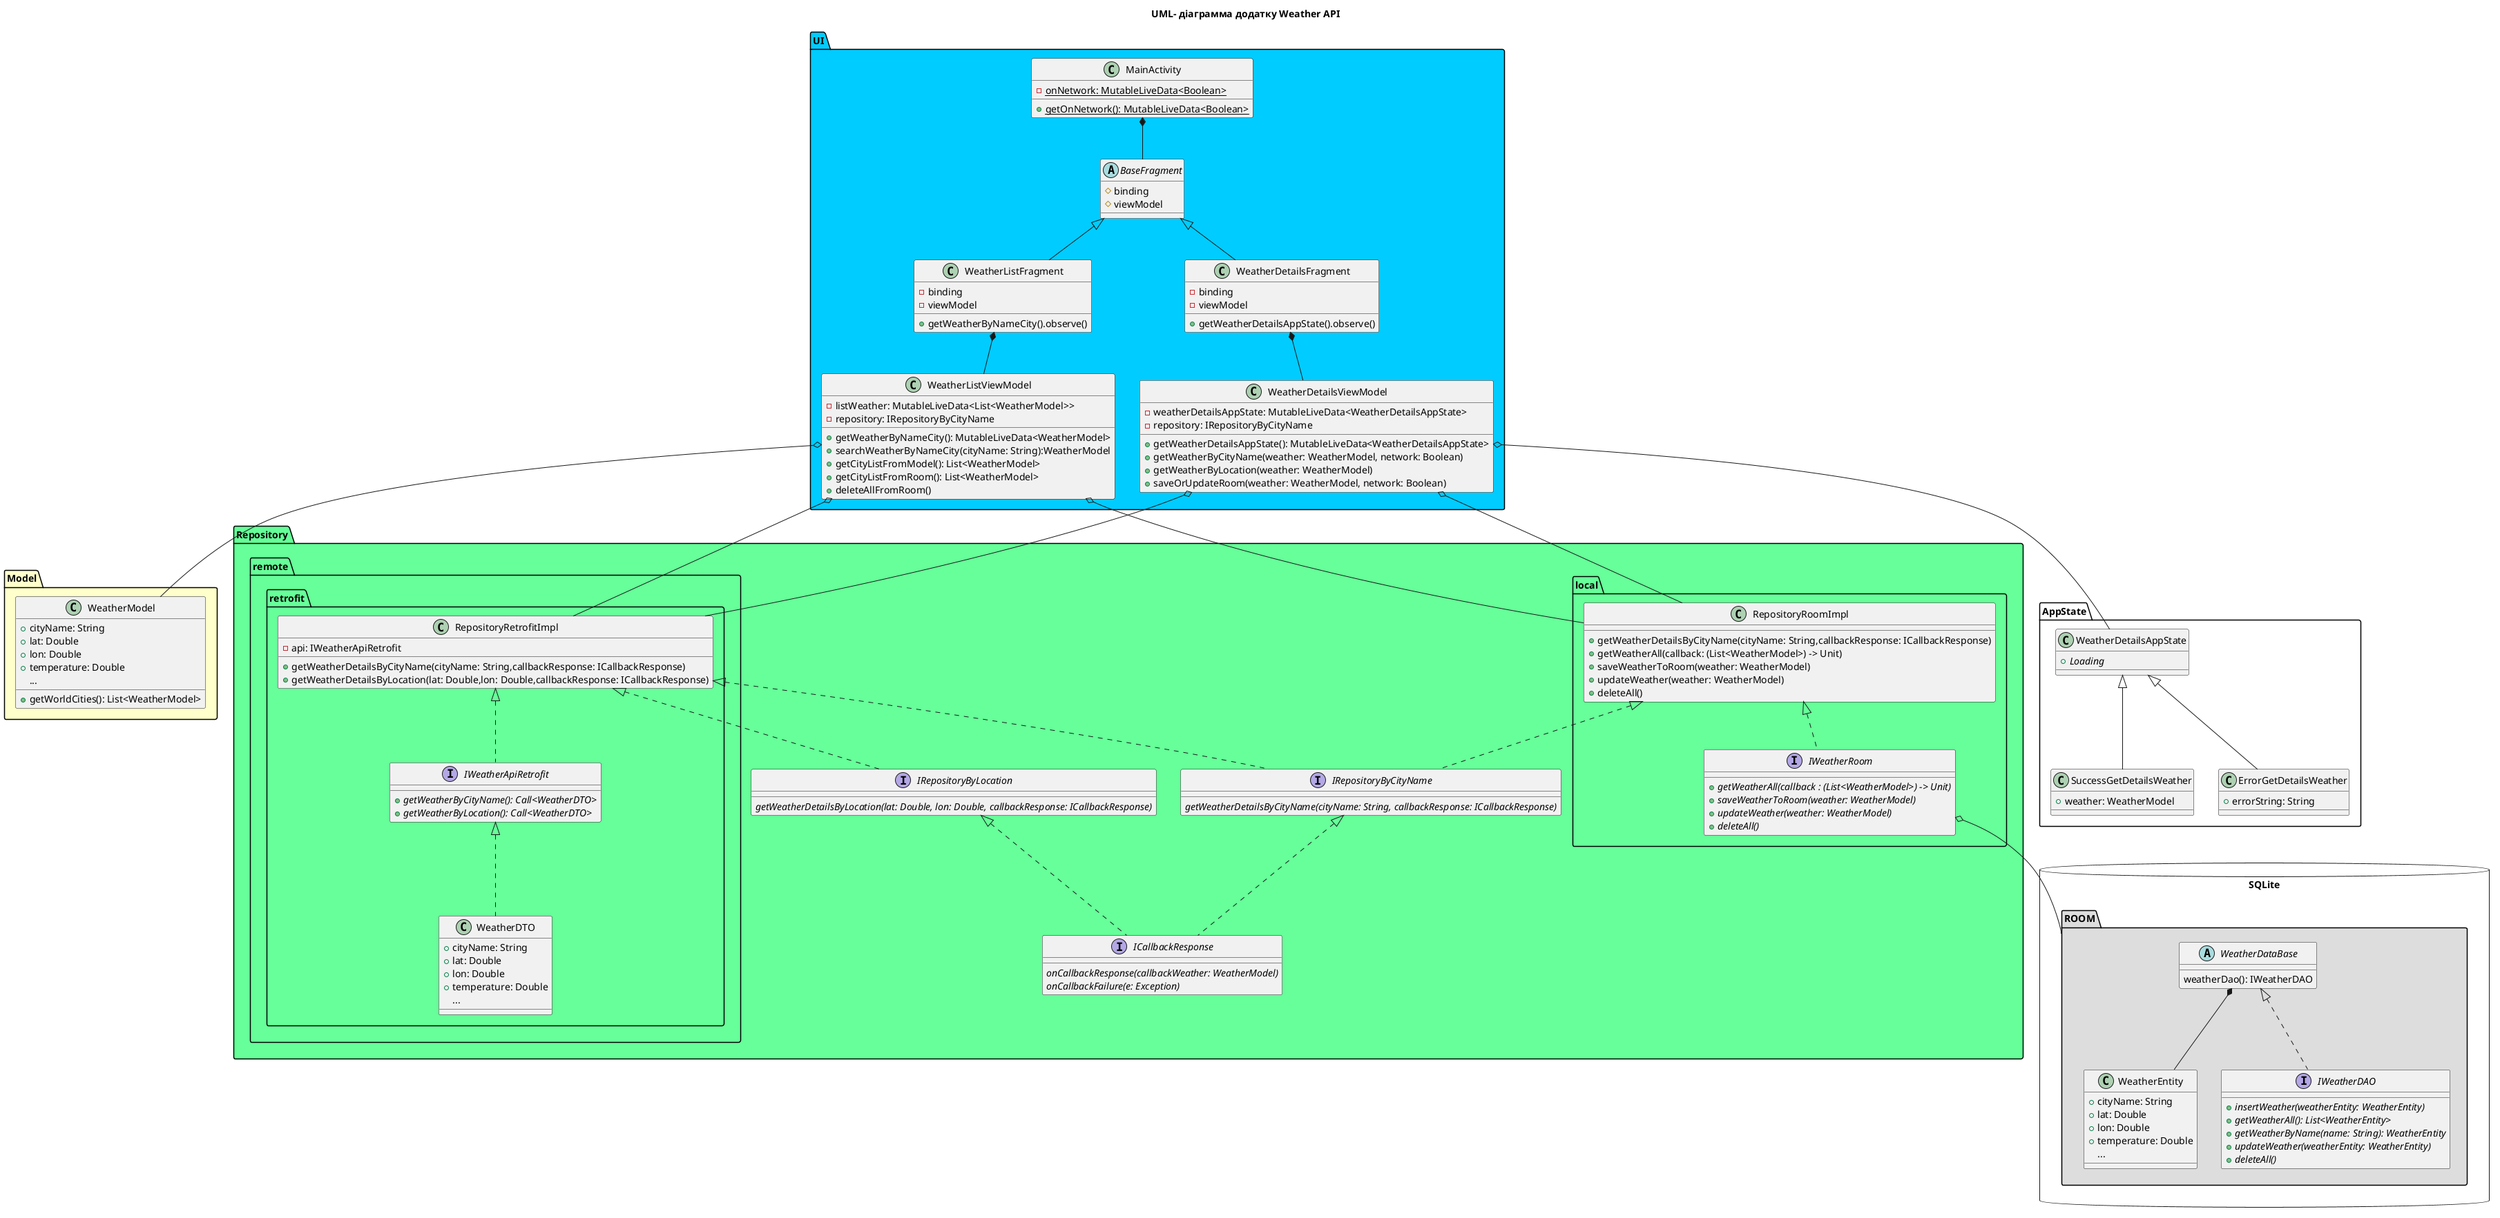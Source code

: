@startuml
'https://plantuml.com/sequence-diagram

title
UML- діаграмма додатку Weather API
end title

package Model #FFFFCC {
    class WeatherModel {
        + cityName: String
        + lat: Double
        + lon: Double
        + temperature: Double
        ...
        + getWorldCities(): List<WeatherModel>
    }
}

package UI #00CCFF {

    class MainActivity {
    - {static}onNetwork: MutableLiveData<Boolean>
    + {static}getOnNetwork(): MutableLiveData<Boolean>
    }
    abstract class BaseFragment{
     #binding
     #viewModel
    }

    class WeatherListFragment{
        - binding
        - viewModel
        + getWeatherByNameCity().observe()
    }
    class WeatherListViewModel{
    - listWeather: MutableLiveData<List<WeatherModel>>
    - repository: IRepositoryByCityName
    + getWeatherByNameCity(): MutableLiveData<WeatherModel>
    + searchWeatherByNameCity(cityName: String):WeatherModel
    + getCityListFromModel(): List<WeatherModel>
    + getCityListFromRoom(): List<WeatherModel>
    + deleteAllFromRoom()
    }

    class WeatherDetailsFragment{
        - binding
        - viewModel
        + getWeatherDetailsAppState().observe()
    }

    class WeatherDetailsViewModel{
        - weatherDetailsAppState: MutableLiveData<WeatherDetailsAppState>
        - repository: IRepositoryByCityName
        + getWeatherDetailsAppState(): MutableLiveData<WeatherDetailsAppState>
        + getWeatherByCityName(weather: WeatherModel, network: Boolean)
        + getWeatherByLocation(weather: WeatherModel)
        + saveOrUpdateRoom(weather: WeatherModel, network: Boolean)
    }

}


package AppState {

class WeatherDetailsAppState {

        + {abstract} Loading
        }
    class SuccessGetDetailsWeather {
        + weather: WeatherModel
    }
    class ErrorGetDetailsWeather{
        + errorString: String
    }

}

package Repository #66FF99 {
    interface IRepositoryByCityName {
    {abstract}getWeatherDetailsByCityName(cityName: String, callbackResponse: ICallbackResponse)
     }
    interface IRepositoryByLocation {
    {abstract}getWeatherDetailsByLocation(lat: Double, lon: Double, callbackResponse: ICallbackResponse)
    }
    interface ICallbackResponse {
        {abstract}onCallbackResponse(callbackWeather: WeatherModel)
        {abstract}onCallbackFailure(e: Exception)
    }


    package local {
        interface IWeatherRoom {
            + {abstract}getWeatherAll(callback : (List<WeatherModel>) -> Unit)
            + {abstract}saveWeatherToRoom(weather: WeatherModel)
            + {abstract}updateWeather(weather: WeatherModel)
            + {abstract}deleteAll()
        }
        class RepositoryRoomImpl {
            + getWeatherDetailsByCityName(cityName: String,callbackResponse: ICallbackResponse)
            + getWeatherAll(callback: (List<WeatherModel>) -> Unit)
            + saveWeatherToRoom(weather: WeatherModel)
            + updateWeather(weather: WeatherModel)
            + deleteAll()
        }
    }

    package remote.retrofit {
        class WeatherDTO {
            + cityName: String
            + lat: Double
            + lon: Double
            + temperature: Double
            ...
        }

        interface IWeatherApiRetrofit {
        + {abstract}getWeatherByCityName(): Call<WeatherDTO>
        + {abstract}getWeatherByLocation(): Call<WeatherDTO>
        }
        class RepositoryRetrofitImpl {
        - api: IWeatherApiRetrofit
        + getWeatherDetailsByCityName(cityName: String,callbackResponse: ICallbackResponse)
        + getWeatherDetailsByLocation(lat: Double,lon: Double,callbackResponse: ICallbackResponse)
        }
    }
}


'ROOM
database "SQLite" {
package "ROOM" #DDDDDD {
    abstract class WeatherDataBase{
    weatherDao(): IWeatherDAO
    }
    class WeatherEntity{
        + cityName: String
        + lat: Double
        + lon: Double
        + temperature: Double
        ...
    }
    interface IWeatherDAO{
    + {abstract}insertWeather(weatherEntity: WeatherEntity)
    + {abstract}getWeatherAll(): List<WeatherEntity>
    + {abstract}getWeatherByName(name: String): WeatherEntity
    + {abstract}updateWeather(weatherEntity: WeatherEntity)
    + {abstract}deleteAll()
    }
}


'UI
MainActivity *-- BaseFragment
BaseFragment <|-- WeatherListFragment
BaseFragment <|-- WeatherDetailsFragment
WeatherListFragment *-- WeatherListViewModel
WeatherDetailsFragment *-- WeatherDetailsViewModel

WeatherDetailsViewModel o-- RepositoryRetrofitImpl
WeatherDetailsViewModel o-- RepositoryRoomImpl

'AppState
WeatherDetailsAppState <|-- SuccessGetDetailsWeather
WeatherDetailsAppState <|-- ErrorGetDetailsWeather
WeatherDetailsViewModel o-- WeatherDetailsAppState

WeatherListViewModel o-- WeatherModel
WeatherListViewModel o-- RepositoryRoomImpl
WeatherListViewModel o-- RepositoryRetrofitImpl


'Repository
IRepositoryByCityName <|.. ICallbackResponse
IRepositoryByLocation <|.. ICallbackResponse

'Local
RepositoryRoomImpl <|.. IWeatherRoom
RepositoryRoomImpl <|.. IRepositoryByCityName

IWeatherRoom o-- ROOM

'remote
RepositoryRetrofitImpl <|.. IWeatherApiRetrofit
RepositoryRetrofitImpl <|.. IRepositoryByCityName
RepositoryRetrofitImpl <|.. IRepositoryByLocation
IWeatherApiRetrofit <|.. WeatherDTO

'Room
WeatherDataBase <|.. IWeatherDAO
WeatherDataBase *-- WeatherEntity

'allowmixing
'package UI
'package Model
'package Repository

'together {
'class WeatherModel
'class WeatherListFragment
'}
'WeatherModel-[hidden]-->WeatherListFragment


'UI-[hidden]-->WeatherDetailsAppState

'UI-[hidden]-->AppState
'Model-[hidden]-->UI
@enduml